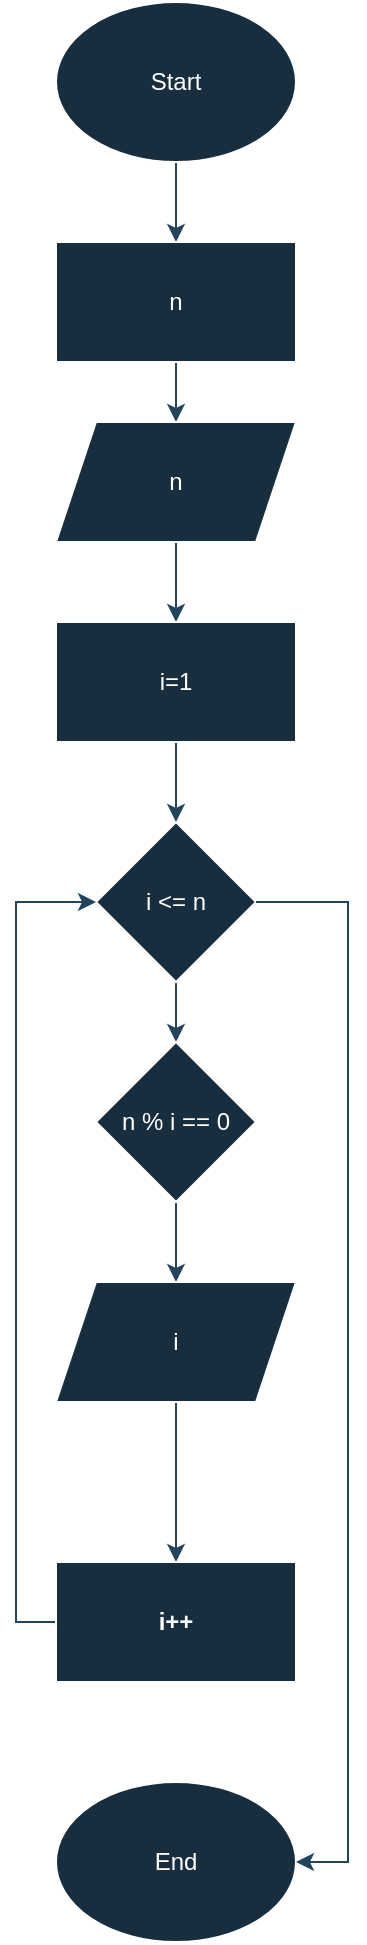 <mxfile version="25.0.3">
  <diagram name="Trang-1" id="vFTdOCiyrbM0HAEqceWA">
    <mxGraphModel dx="1050" dy="557" grid="1" gridSize="10" guides="1" tooltips="1" connect="1" arrows="1" fold="1" page="1" pageScale="1" pageWidth="827" pageHeight="1169" math="0" shadow="0">
      <root>
        <mxCell id="0" />
        <mxCell id="1" parent="0" />
        <mxCell id="SDmgK7wWTb4aueQTSMVv-19" style="edgeStyle=orthogonalEdgeStyle;rounded=0;orthogonalLoop=1;jettySize=auto;html=1;exitX=0.5;exitY=1;exitDx=0;exitDy=0;entryX=0.5;entryY=0;entryDx=0;entryDy=0;labelBackgroundColor=none;strokeColor=#23445D;fontColor=default;" parent="1" source="SDmgK7wWTb4aueQTSMVv-2" target="SDmgK7wWTb4aueQTSMVv-3" edge="1">
          <mxGeometry relative="1" as="geometry" />
        </mxCell>
        <mxCell id="SDmgK7wWTb4aueQTSMVv-2" value="&lt;div&gt;&lt;font style=&quot;vertical-align: inherit;&quot;&gt;&lt;font style=&quot;vertical-align: inherit;&quot;&gt;Start&lt;/font&gt;&lt;/font&gt;&lt;/div&gt;" style="ellipse;whiteSpace=wrap;html=1;labelBackgroundColor=none;fillColor=#182E3E;strokeColor=#FFFFFF;fontColor=#FFFFFF;" parent="1" vertex="1">
          <mxGeometry x="374" y="50" width="120" height="80" as="geometry" />
        </mxCell>
        <mxCell id="SDmgK7wWTb4aueQTSMVv-20" style="edgeStyle=orthogonalEdgeStyle;rounded=0;orthogonalLoop=1;jettySize=auto;html=1;exitX=0.5;exitY=1;exitDx=0;exitDy=0;entryX=0.5;entryY=0;entryDx=0;entryDy=0;labelBackgroundColor=none;strokeColor=#23445D;fontColor=default;" parent="1" source="SDmgK7wWTb4aueQTSMVv-3" target="SDmgK7wWTb4aueQTSMVv-9" edge="1">
          <mxGeometry relative="1" as="geometry" />
        </mxCell>
        <mxCell id="SDmgK7wWTb4aueQTSMVv-3" value="n" style="rounded=0;whiteSpace=wrap;html=1;labelBackgroundColor=none;fillColor=#182E3E;strokeColor=#FFFFFF;fontColor=#FFFFFF;" parent="1" vertex="1">
          <mxGeometry x="374" y="170" width="120" height="60" as="geometry" />
        </mxCell>
        <mxCell id="SDmgK7wWTb4aueQTSMVv-23" style="edgeStyle=orthogonalEdgeStyle;rounded=0;orthogonalLoop=1;jettySize=auto;html=1;exitX=0.5;exitY=1;exitDx=0;exitDy=0;entryX=0.5;entryY=0;entryDx=0;entryDy=0;labelBackgroundColor=none;strokeColor=#23445D;fontColor=default;" parent="1" source="SDmgK7wWTb4aueQTSMVv-4" target="SDmgK7wWTb4aueQTSMVv-16" edge="1">
          <mxGeometry relative="1" as="geometry" />
        </mxCell>
        <mxCell id="SDmgK7wWTb4aueQTSMVv-32" value="True" style="edgeLabel;html=1;align=center;verticalAlign=middle;resizable=0;points=[];labelBackgroundColor=none;fontColor=#FFFFFF;" parent="SDmgK7wWTb4aueQTSMVv-23" vertex="1" connectable="0">
          <mxGeometry x="0.173" y="8" relative="1" as="geometry">
            <mxPoint x="8" y="-8" as="offset" />
          </mxGeometry>
        </mxCell>
        <mxCell id="SDmgK7wWTb4aueQTSMVv-4" value="i &amp;lt;= n" style="rhombus;whiteSpace=wrap;html=1;labelBackgroundColor=none;fillColor=#182E3E;strokeColor=#FFFFFF;fontColor=#FFFFFF;" parent="1" vertex="1">
          <mxGeometry x="394" y="460" width="80" height="80" as="geometry" />
        </mxCell>
        <mxCell id="SDmgK7wWTb4aueQTSMVv-5" value="End" style="ellipse;whiteSpace=wrap;html=1;labelBackgroundColor=none;fillColor=#182E3E;strokeColor=#FFFFFF;fontColor=#FFFFFF;" parent="1" vertex="1">
          <mxGeometry x="374" y="940" width="120" height="80" as="geometry" />
        </mxCell>
        <mxCell id="SDmgK7wWTb4aueQTSMVv-21" style="edgeStyle=orthogonalEdgeStyle;rounded=0;orthogonalLoop=1;jettySize=auto;html=1;exitX=0.5;exitY=1;exitDx=0;exitDy=0;entryX=0.5;entryY=0;entryDx=0;entryDy=0;labelBackgroundColor=none;strokeColor=#23445D;fontColor=default;" parent="1" source="SDmgK7wWTb4aueQTSMVv-9" target="SDmgK7wWTb4aueQTSMVv-14" edge="1">
          <mxGeometry relative="1" as="geometry" />
        </mxCell>
        <mxCell id="SDmgK7wWTb4aueQTSMVv-9" value="n" style="shape=parallelogram;perimeter=parallelogramPerimeter;whiteSpace=wrap;html=1;fixedSize=1;labelBackgroundColor=none;fillColor=#182E3E;strokeColor=#FFFFFF;fontColor=#FFFFFF;" parent="1" vertex="1">
          <mxGeometry x="374" y="260" width="120" height="60" as="geometry" />
        </mxCell>
        <mxCell id="SDmgK7wWTb4aueQTSMVv-22" style="edgeStyle=orthogonalEdgeStyle;rounded=0;orthogonalLoop=1;jettySize=auto;html=1;exitX=0.5;exitY=1;exitDx=0;exitDy=0;entryX=0.5;entryY=0;entryDx=0;entryDy=0;labelBackgroundColor=none;strokeColor=#23445D;fontColor=default;" parent="1" source="SDmgK7wWTb4aueQTSMVv-14" target="SDmgK7wWTb4aueQTSMVv-4" edge="1">
          <mxGeometry relative="1" as="geometry" />
        </mxCell>
        <mxCell id="SDmgK7wWTb4aueQTSMVv-14" value="i=1" style="rounded=0;whiteSpace=wrap;html=1;labelBackgroundColor=none;fillColor=#182E3E;strokeColor=#FFFFFF;fontColor=#FFFFFF;" parent="1" vertex="1">
          <mxGeometry x="374" y="360" width="120" height="60" as="geometry" />
        </mxCell>
        <mxCell id="SDmgK7wWTb4aueQTSMVv-24" style="edgeStyle=orthogonalEdgeStyle;rounded=0;orthogonalLoop=1;jettySize=auto;html=1;exitX=0.5;exitY=1;exitDx=0;exitDy=0;entryX=0.5;entryY=0;entryDx=0;entryDy=0;labelBackgroundColor=none;strokeColor=#23445D;fontColor=default;" parent="1" source="SDmgK7wWTb4aueQTSMVv-16" target="SDmgK7wWTb4aueQTSMVv-17" edge="1">
          <mxGeometry relative="1" as="geometry" />
        </mxCell>
        <mxCell id="SDmgK7wWTb4aueQTSMVv-16" value="n % i == 0" style="rhombus;whiteSpace=wrap;html=1;labelBackgroundColor=none;fillColor=#182E3E;strokeColor=#FFFFFF;fontColor=#FFFFFF;" parent="1" vertex="1">
          <mxGeometry x="394" y="570" width="80" height="80" as="geometry" />
        </mxCell>
        <mxCell id="SDmgK7wWTb4aueQTSMVv-25" style="edgeStyle=orthogonalEdgeStyle;rounded=0;orthogonalLoop=1;jettySize=auto;html=1;exitX=0.5;exitY=1;exitDx=0;exitDy=0;entryX=0.5;entryY=0;entryDx=0;entryDy=0;labelBackgroundColor=none;strokeColor=#23445D;fontColor=default;" parent="1" source="SDmgK7wWTb4aueQTSMVv-17" target="SDmgK7wWTb4aueQTSMVv-18" edge="1">
          <mxGeometry relative="1" as="geometry" />
        </mxCell>
        <mxCell id="SDmgK7wWTb4aueQTSMVv-17" value="i" style="shape=parallelogram;perimeter=parallelogramPerimeter;whiteSpace=wrap;html=1;fixedSize=1;labelBackgroundColor=none;fillColor=#182E3E;strokeColor=#FFFFFF;fontColor=#FFFFFF;" parent="1" vertex="1">
          <mxGeometry x="374" y="690" width="120" height="60" as="geometry" />
        </mxCell>
        <mxCell id="SDmgK7wWTb4aueQTSMVv-33" style="edgeStyle=orthogonalEdgeStyle;rounded=0;orthogonalLoop=1;jettySize=auto;html=1;exitX=0;exitY=0.5;exitDx=0;exitDy=0;entryX=0;entryY=0.5;entryDx=0;entryDy=0;labelBackgroundColor=none;strokeColor=#23445D;fontColor=default;" parent="1" source="SDmgK7wWTb4aueQTSMVv-18" target="SDmgK7wWTb4aueQTSMVv-4" edge="1">
          <mxGeometry relative="1" as="geometry" />
        </mxCell>
        <mxCell id="SDmgK7wWTb4aueQTSMVv-18" value="&lt;b&gt;i++&lt;/b&gt;" style="rounded=0;whiteSpace=wrap;html=1;labelBackgroundColor=none;fillColor=#182E3E;strokeColor=#FFFFFF;fontColor=#FFFFFF;" parent="1" vertex="1">
          <mxGeometry x="374" y="830" width="120" height="60" as="geometry" />
        </mxCell>
        <mxCell id="SDmgK7wWTb4aueQTSMVv-29" style="edgeStyle=orthogonalEdgeStyle;rounded=0;orthogonalLoop=1;jettySize=auto;html=1;exitX=1;exitY=0.5;exitDx=0;exitDy=0;entryX=1;entryY=0.5;entryDx=0;entryDy=0;labelBackgroundColor=none;strokeColor=#23445D;fontColor=default;" parent="1" edge="1">
          <mxGeometry relative="1" as="geometry">
            <mxPoint x="494" y="980" as="targetPoint" />
            <mxPoint x="474" y="500" as="sourcePoint" />
            <Array as="points">
              <mxPoint x="520" y="500" />
              <mxPoint x="520" y="980" />
            </Array>
          </mxGeometry>
        </mxCell>
        <mxCell id="SDmgK7wWTb4aueQTSMVv-31" value="False" style="text;html=1;align=center;verticalAlign=middle;resizable=0;points=[];autosize=1;strokeColor=none;fillColor=none;labelBackgroundColor=none;fontColor=#FFFFFF;" parent="1" vertex="1">
          <mxGeometry x="465" y="478" width="50" height="30" as="geometry" />
        </mxCell>
      </root>
    </mxGraphModel>
  </diagram>
</mxfile>
